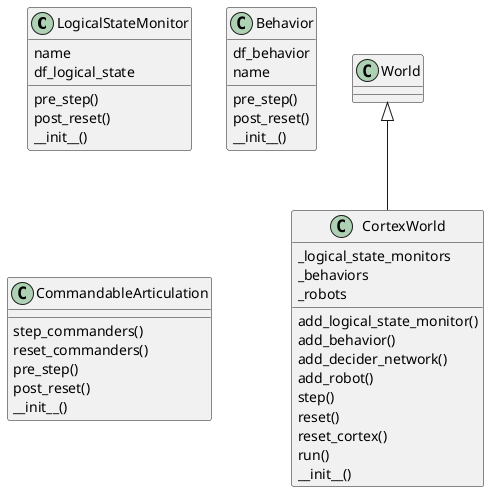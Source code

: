 @startuml
class LogicalStateMonitor {
    pre_step()
    post_reset()
        name
    df_logical_state
    __init__()
}
class Behavior {
    pre_step()
    post_reset()
        df_behavior
    name
    __init__()
}
class CommandableArticulation {
    step_commanders()
    reset_commanders()
    pre_step()
    post_reset()
        __init__()
}
class CortexWorld {
    add_logical_state_monitor()
    add_behavior()
    add_decider_network()
    add_robot()
    step()
    reset()
    reset_cortex()
    run()
        _logical_state_monitors
    _behaviors
    _robots
    __init__()
}
World <|-- CortexWorld
@enduml